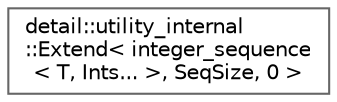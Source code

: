 digraph "Gráfico de jerarquía de clases"
{
 // LATEX_PDF_SIZE
  bgcolor="transparent";
  edge [fontname=Helvetica,fontsize=10,labelfontname=Helvetica,labelfontsize=10];
  node [fontname=Helvetica,fontsize=10,shape=box,height=0.2,width=0.4];
  rankdir="LR";
  Node0 [id="Node000000",label="detail::utility_internal\l::Extend\< integer_sequence\l\< T, Ints... \>, SeqSize, 0 \>",height=0.2,width=0.4,color="grey40", fillcolor="white", style="filled",URL="$structdetail_1_1utility__internal_1_1_extend_3_01integer__sequence_3_01_t_00_01_ints_8_8_8_01_4_00_01_seq_size_00_010_01_4.html",tooltip=" "];
}
